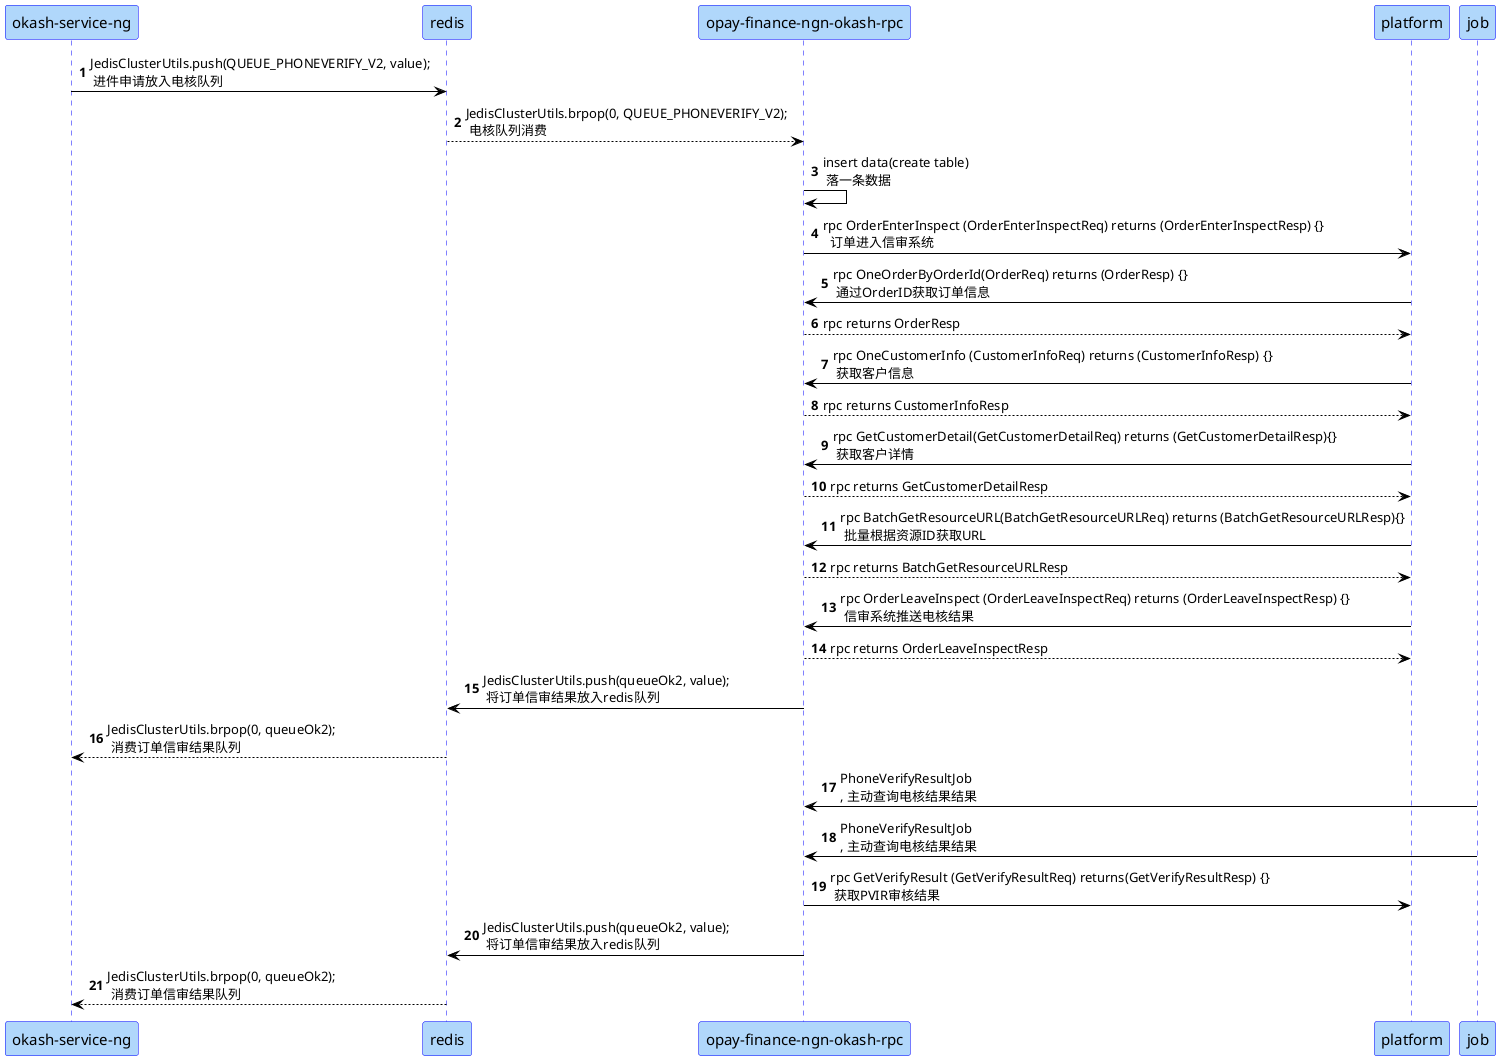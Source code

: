 @startuml
skinparam sequence {
  ArrowColor black
  LifeLineBorderColor blue
  LifeLineBackgroundColor #B0D7FB
  NoteBorderColor blue
  ParticipantBorderColor blue
  ParticipantBackgroundColor #B0D7FB
  ParticipantFontSize   15
  ActorBorderColor blue
  ActorBackgroundColor #B0D7FB
  ActorFontSize 12
}

autonumber

' queue Databus
' box ACQUIRING

participant "okash-service-ng" as service
participant "redis" as  redis
participant "opay-finance-ngn-okash-rpc" as  rpc
participant "platform" as  platform
participant "job" as job



service->redis: JedisClusterUtils.push(QUEUE_PHONEVERIFY_V2, value);\n 进件申请放入电核队列
redis-->rpc: JedisClusterUtils.brpop(0, QUEUE_PHONEVERIFY_V2);\n 电核队列消费
rpc->rpc: insert data(create table)  \n 落一条数据
rpc->platform: rpc OrderEnterInspect (OrderEnterInspectReq) returns (OrderEnterInspectResp) {} \n  订单进入信审系统
platform->rpc: rpc OneOrderByOrderId(OrderReq) returns (OrderResp) {}\n 通过OrderID获取订单信息
rpc-->platform: rpc returns OrderResp
platform->rpc: rpc OneCustomerInfo (CustomerInfoReq) returns (CustomerInfoResp) {}\n 获取客户信息
rpc-->platform: rpc returns CustomerInfoResp
platform->rpc: rpc GetCustomerDetail(GetCustomerDetailReq) returns (GetCustomerDetailResp){}\n 获取客户详情
rpc-->platform: rpc returns GetCustomerDetailResp
platform->rpc: rpc BatchGetResourceURL(BatchGetResourceURLReq) returns (BatchGetResourceURLResp){}\n 批量根据资源ID获取URL
rpc-->platform: rpc returns BatchGetResourceURLResp
platform->rpc: rpc OrderLeaveInspect (OrderLeaveInspectReq) returns (OrderLeaveInspectResp) {}\n 信审系统推送电核结果
rpc-->platform: rpc returns OrderLeaveInspectResp
rpc->redis: JedisClusterUtils.push(queueOk2, value);\n 将订单信审结果放入redis队列
redis-->service: JedisClusterUtils.brpop(0, queueOk2);\n 消费订单信审结果队列


job->rpc: PhoneVerifyResultJob \n, 主动查询电核结果结果
job->rpc: PhoneVerifyResultJob \n, 主动查询电核结果结果
rpc->platform: rpc GetVerifyResult (GetVerifyResultReq) returns(GetVerifyResultResp) {}\n 获取PVIR审核结果
rpc->redis: JedisClusterUtils.push(queueOk2, value);\n 将订单信审结果放入redis队列
redis-->service: JedisClusterUtils.brpop(0, queueOk2);\n 消费订单信审结果队列
'rpc->platform: rpc FinishInspect (FinishInspectReq) returns (FinishInspectResp) {}\n 业务主动终结电核工单











@enduml